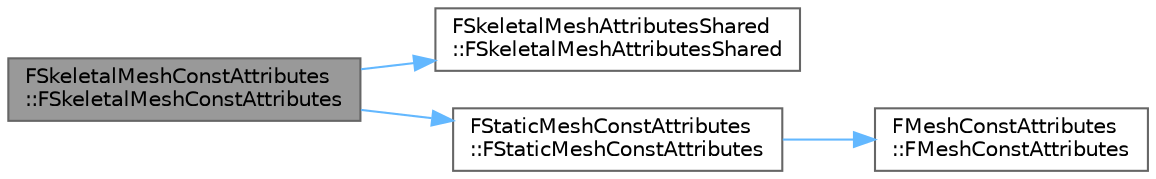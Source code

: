 digraph "FSkeletalMeshConstAttributes::FSkeletalMeshConstAttributes"
{
 // INTERACTIVE_SVG=YES
 // LATEX_PDF_SIZE
  bgcolor="transparent";
  edge [fontname=Helvetica,fontsize=10,labelfontname=Helvetica,labelfontsize=10];
  node [fontname=Helvetica,fontsize=10,shape=box,height=0.2,width=0.4];
  rankdir="LR";
  Node1 [id="Node000001",label="FSkeletalMeshConstAttributes\l::FSkeletalMeshConstAttributes",height=0.2,width=0.4,color="gray40", fillcolor="grey60", style="filled", fontcolor="black",tooltip=" "];
  Node1 -> Node2 [id="edge1_Node000001_Node000002",color="steelblue1",style="solid",tooltip=" "];
  Node2 [id="Node000002",label="FSkeletalMeshAttributesShared\l::FSkeletalMeshAttributesShared",height=0.2,width=0.4,color="grey40", fillcolor="white", style="filled",URL="$db/d56/classFSkeletalMeshAttributesShared.html#a078a6dfe0679527fd07c33a1a0e155f4",tooltip=" "];
  Node1 -> Node3 [id="edge2_Node000001_Node000003",color="steelblue1",style="solid",tooltip=" "];
  Node3 [id="Node000003",label="FStaticMeshConstAttributes\l::FStaticMeshConstAttributes",height=0.2,width=0.4,color="grey40", fillcolor="white", style="filled",URL="$dd/d26/classFStaticMeshConstAttributes.html#abb1fff2edff548b47281279a5efbb247",tooltip=" "];
  Node3 -> Node4 [id="edge3_Node000003_Node000004",color="steelblue1",style="solid",tooltip=" "];
  Node4 [id="Node000004",label="FMeshConstAttributes\l::FMeshConstAttributes",height=0.2,width=0.4,color="grey40", fillcolor="white", style="filled",URL="$d1/dec/classFMeshConstAttributes.html#ad3bba9f9573d024f4e31b1fa9cf4c865",tooltip=" "];
}
